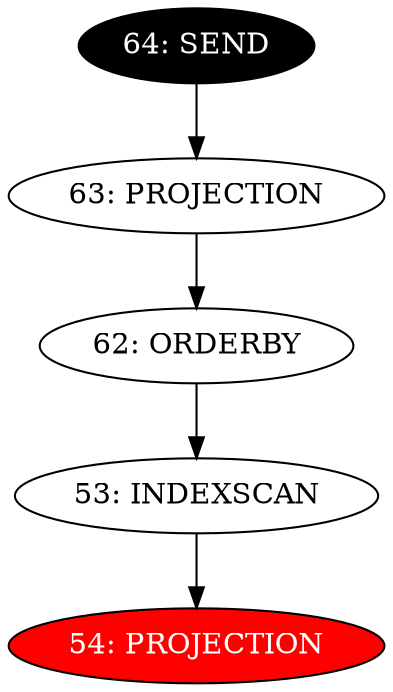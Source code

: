 digraph name {
53 [label="53: INDEXSCAN" ];
53 -> 54;
54 [label="54: PROJECTION" fontcolor="white" style="filled" fillcolor="red"];
62 [label="62: ORDERBY" ];
62 -> 53;
63 [label="63: PROJECTION" ];
63 -> 62;
64 [label="64: SEND" fontcolor="white" style="filled" fillcolor="black"];
64 -> 63;

}

